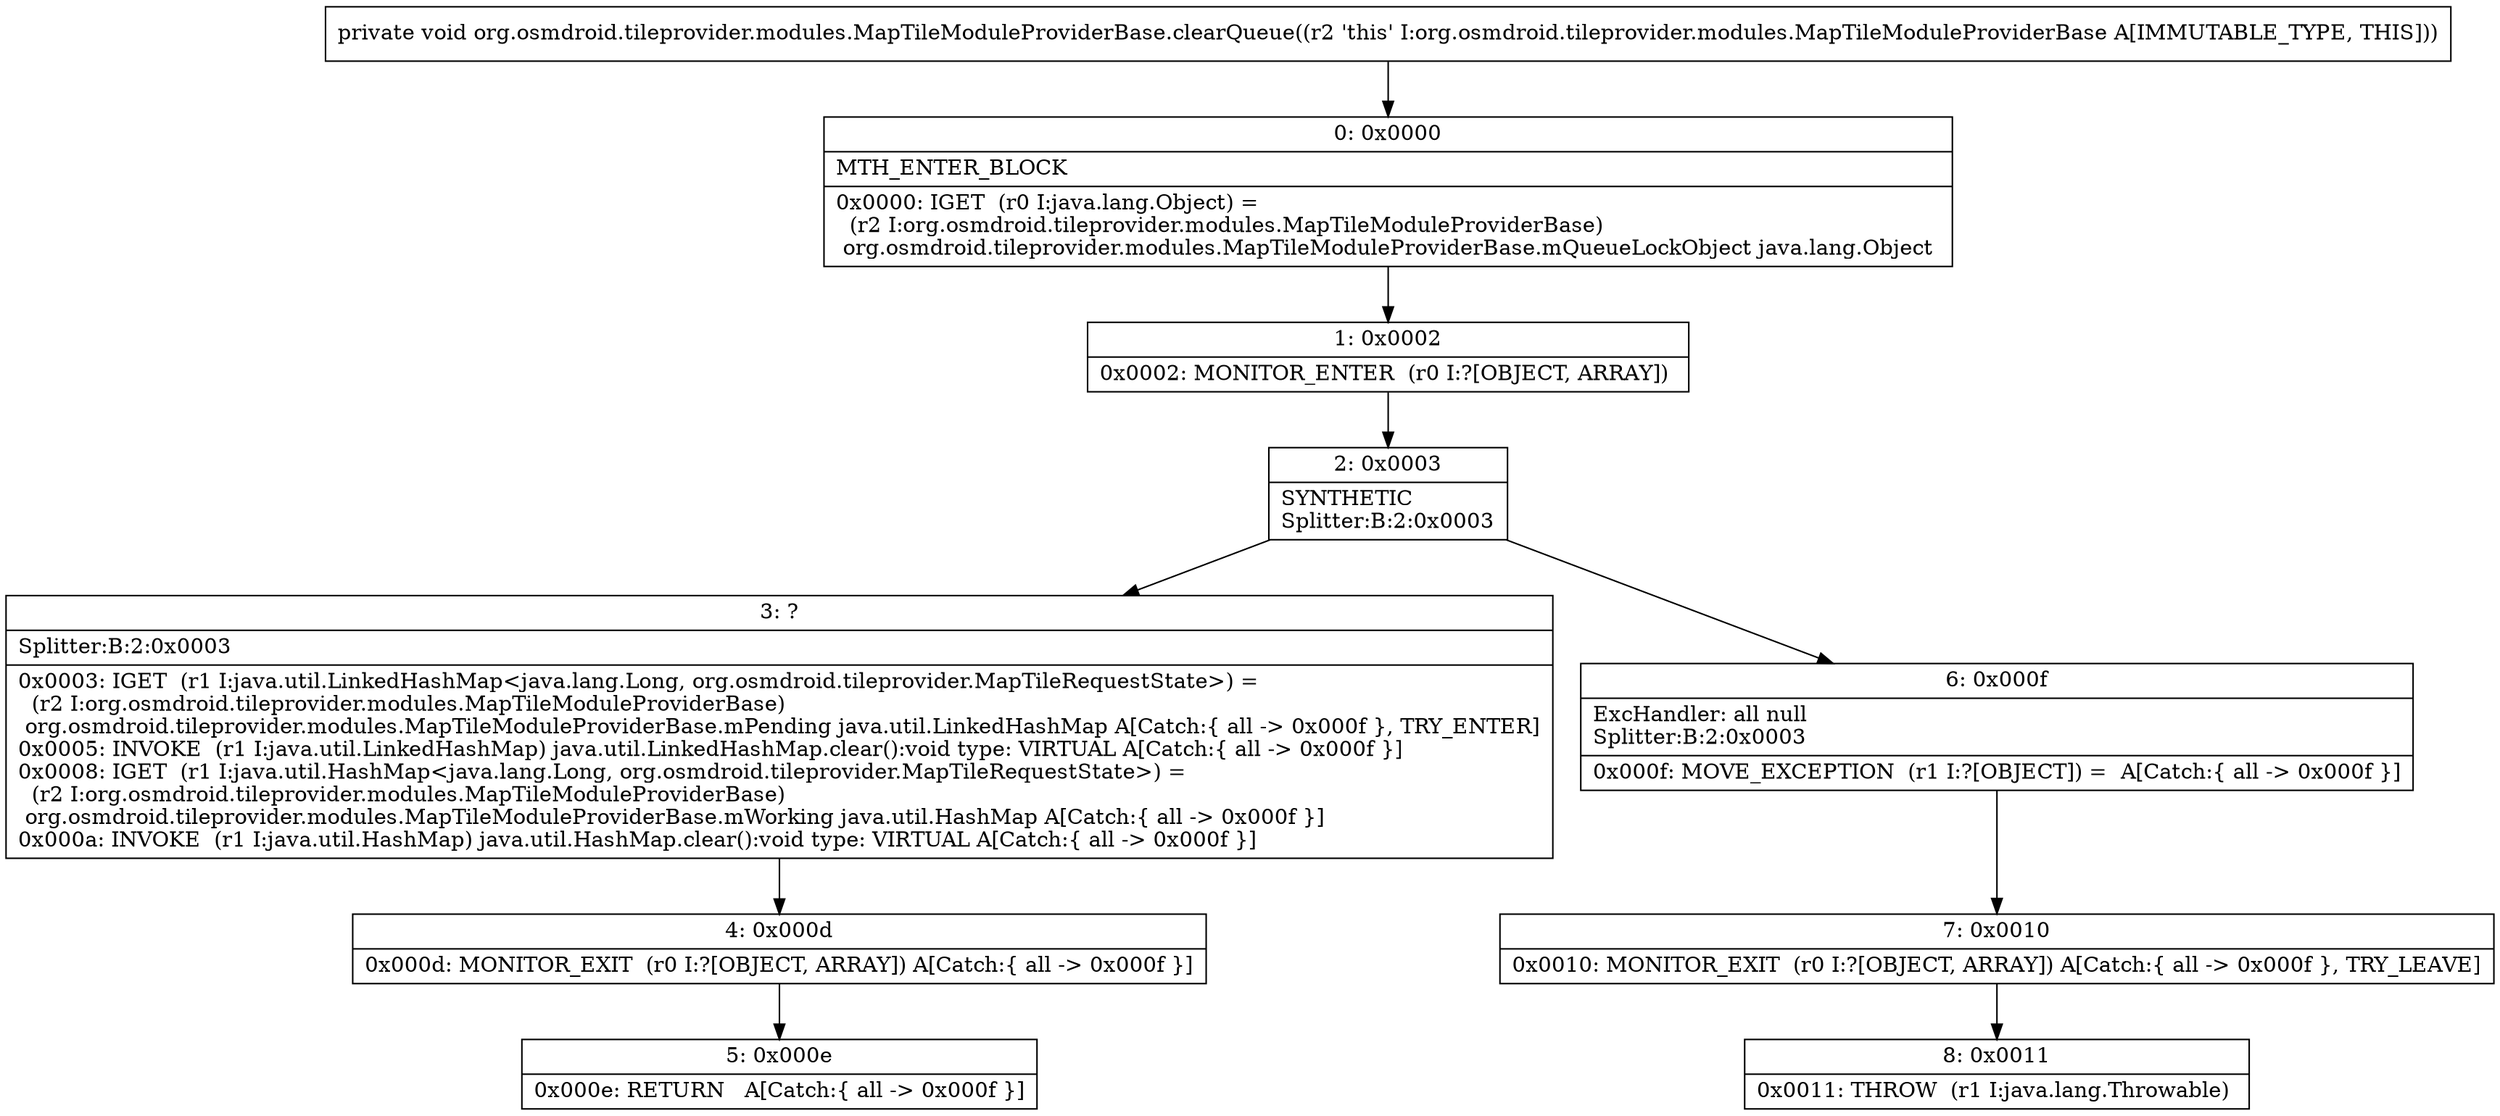 digraph "CFG fororg.osmdroid.tileprovider.modules.MapTileModuleProviderBase.clearQueue()V" {
Node_0 [shape=record,label="{0\:\ 0x0000|MTH_ENTER_BLOCK\l|0x0000: IGET  (r0 I:java.lang.Object) = \l  (r2 I:org.osmdroid.tileprovider.modules.MapTileModuleProviderBase)\l org.osmdroid.tileprovider.modules.MapTileModuleProviderBase.mQueueLockObject java.lang.Object \l}"];
Node_1 [shape=record,label="{1\:\ 0x0002|0x0002: MONITOR_ENTER  (r0 I:?[OBJECT, ARRAY]) \l}"];
Node_2 [shape=record,label="{2\:\ 0x0003|SYNTHETIC\lSplitter:B:2:0x0003\l}"];
Node_3 [shape=record,label="{3\:\ ?|Splitter:B:2:0x0003\l|0x0003: IGET  (r1 I:java.util.LinkedHashMap\<java.lang.Long, org.osmdroid.tileprovider.MapTileRequestState\>) = \l  (r2 I:org.osmdroid.tileprovider.modules.MapTileModuleProviderBase)\l org.osmdroid.tileprovider.modules.MapTileModuleProviderBase.mPending java.util.LinkedHashMap A[Catch:\{ all \-\> 0x000f \}, TRY_ENTER]\l0x0005: INVOKE  (r1 I:java.util.LinkedHashMap) java.util.LinkedHashMap.clear():void type: VIRTUAL A[Catch:\{ all \-\> 0x000f \}]\l0x0008: IGET  (r1 I:java.util.HashMap\<java.lang.Long, org.osmdroid.tileprovider.MapTileRequestState\>) = \l  (r2 I:org.osmdroid.tileprovider.modules.MapTileModuleProviderBase)\l org.osmdroid.tileprovider.modules.MapTileModuleProviderBase.mWorking java.util.HashMap A[Catch:\{ all \-\> 0x000f \}]\l0x000a: INVOKE  (r1 I:java.util.HashMap) java.util.HashMap.clear():void type: VIRTUAL A[Catch:\{ all \-\> 0x000f \}]\l}"];
Node_4 [shape=record,label="{4\:\ 0x000d|0x000d: MONITOR_EXIT  (r0 I:?[OBJECT, ARRAY]) A[Catch:\{ all \-\> 0x000f \}]\l}"];
Node_5 [shape=record,label="{5\:\ 0x000e|0x000e: RETURN   A[Catch:\{ all \-\> 0x000f \}]\l}"];
Node_6 [shape=record,label="{6\:\ 0x000f|ExcHandler: all null\lSplitter:B:2:0x0003\l|0x000f: MOVE_EXCEPTION  (r1 I:?[OBJECT]) =  A[Catch:\{ all \-\> 0x000f \}]\l}"];
Node_7 [shape=record,label="{7\:\ 0x0010|0x0010: MONITOR_EXIT  (r0 I:?[OBJECT, ARRAY]) A[Catch:\{ all \-\> 0x000f \}, TRY_LEAVE]\l}"];
Node_8 [shape=record,label="{8\:\ 0x0011|0x0011: THROW  (r1 I:java.lang.Throwable) \l}"];
MethodNode[shape=record,label="{private void org.osmdroid.tileprovider.modules.MapTileModuleProviderBase.clearQueue((r2 'this' I:org.osmdroid.tileprovider.modules.MapTileModuleProviderBase A[IMMUTABLE_TYPE, THIS])) }"];
MethodNode -> Node_0;
Node_0 -> Node_1;
Node_1 -> Node_2;
Node_2 -> Node_3;
Node_2 -> Node_6;
Node_3 -> Node_4;
Node_4 -> Node_5;
Node_6 -> Node_7;
Node_7 -> Node_8;
}

